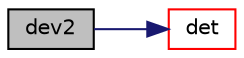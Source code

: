 digraph "dev2"
{
  bgcolor="transparent";
  edge [fontname="Helvetica",fontsize="10",labelfontname="Helvetica",labelfontsize="10"];
  node [fontname="Helvetica",fontsize="10",shape=record];
  rankdir="LR";
  Node89631 [label="dev2",height=0.2,width=0.4,color="black", fillcolor="grey75", style="filled", fontcolor="black"];
  Node89631 -> Node89632 [color="midnightblue",fontsize="10",style="solid",fontname="Helvetica"];
  Node89632 [label="det",height=0.2,width=0.4,color="red",URL="$a21851.html#a0661214f1c72feedb965c88d685f8036"];
}
